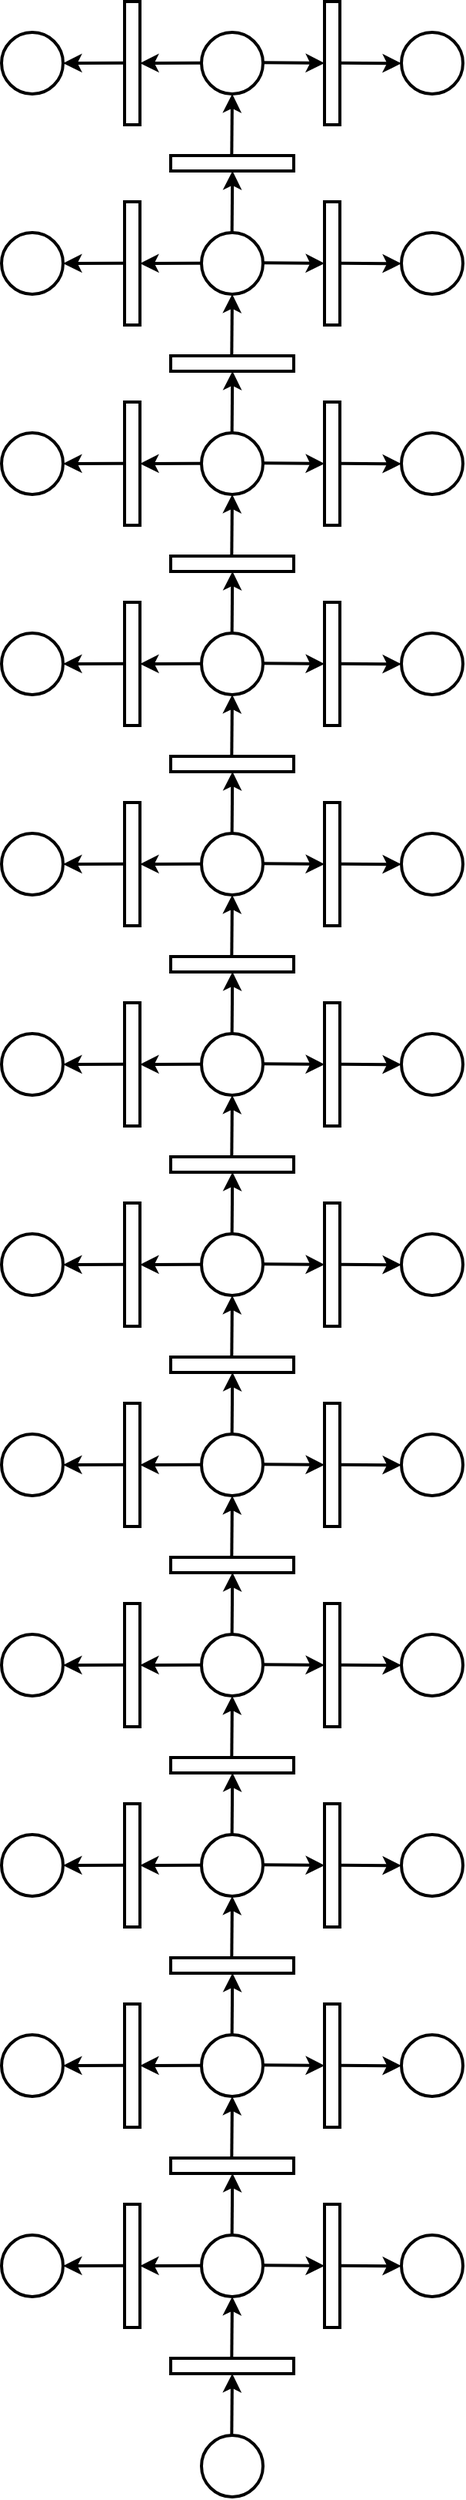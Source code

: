 <mxfile version="20.5.1" type="device"><diagram id="dBR6rt_kWTUoSspfD18B" name="Page-1"><mxGraphModel dx="1793" dy="2309" grid="1" gridSize="10" guides="1" tooltips="1" connect="1" arrows="1" fold="1" page="1" pageScale="1" pageWidth="827" pageHeight="1169" math="0" shadow="0"><root><mxCell id="0"/><mxCell id="1" parent="0"/><mxCell id="56P69AdpKdEKYjWRFR16-1" value="" style="ellipse;whiteSpace=wrap;html=1;aspect=fixed;strokeWidth=2;" vertex="1" parent="1"><mxGeometry x="360" y="990" width="40" height="40" as="geometry"/></mxCell><mxCell id="56P69AdpKdEKYjWRFR16-2" value="" style="endArrow=classic;html=1;rounded=0;strokeWidth=2;" edge="1" parent="1"><mxGeometry width="50" height="50" relative="1" as="geometry"><mxPoint x="379.66" y="1120" as="sourcePoint"/><mxPoint x="380" y="1080" as="targetPoint"/></mxGeometry></mxCell><mxCell id="56P69AdpKdEKYjWRFR16-5" value="" style="endArrow=classic;html=1;rounded=0;strokeWidth=2;" edge="1" parent="1"><mxGeometry width="50" height="50" relative="1" as="geometry"><mxPoint x="379.66" y="1070" as="sourcePoint"/><mxPoint x="380" y="1030" as="targetPoint"/></mxGeometry></mxCell><mxCell id="56P69AdpKdEKYjWRFR16-6" value="" style="ellipse;whiteSpace=wrap;html=1;aspect=fixed;strokeWidth=2;" vertex="1" parent="1"><mxGeometry x="360" y="1120" width="40" height="40" as="geometry"/></mxCell><mxCell id="56P69AdpKdEKYjWRFR16-8" value="" style="rounded=0;whiteSpace=wrap;html=1;strokeWidth=2;" vertex="1" parent="1"><mxGeometry x="340" y="1070" width="80" height="10" as="geometry"/></mxCell><mxCell id="56P69AdpKdEKYjWRFR16-34" value="" style="endArrow=classic;html=1;rounded=0;strokeWidth=2;" edge="1" parent="1"><mxGeometry width="50" height="50" relative="1" as="geometry"><mxPoint x="360" y="1009.83" as="sourcePoint"/><mxPoint x="320" y="1010" as="targetPoint"/></mxGeometry></mxCell><mxCell id="56P69AdpKdEKYjWRFR16-36" value="" style="ellipse;whiteSpace=wrap;html=1;aspect=fixed;strokeWidth=2;" vertex="1" parent="1"><mxGeometry x="230" y="990" width="40" height="40" as="geometry"/></mxCell><mxCell id="56P69AdpKdEKYjWRFR16-39" value="" style="endArrow=classic;html=1;rounded=0;strokeWidth=2;entryX=0;entryY=0.5;entryDx=0;entryDy=0;" edge="1" parent="1" target="56P69AdpKdEKYjWRFR16-66"><mxGeometry width="50" height="50" relative="1" as="geometry"><mxPoint x="400" y="1009.66" as="sourcePoint"/><mxPoint x="440" y="1010" as="targetPoint"/></mxGeometry></mxCell><mxCell id="56P69AdpKdEKYjWRFR16-40" value="" style="ellipse;whiteSpace=wrap;html=1;aspect=fixed;strokeWidth=2;" vertex="1" parent="1"><mxGeometry x="490" y="990" width="40" height="40" as="geometry"/></mxCell><mxCell id="56P69AdpKdEKYjWRFR16-66" value="" style="rounded=0;whiteSpace=wrap;html=1;strokeWidth=2;" vertex="1" parent="1"><mxGeometry x="440" y="970" width="10" height="80" as="geometry"/></mxCell><mxCell id="56P69AdpKdEKYjWRFR16-67" value="" style="endArrow=classic;html=1;rounded=0;strokeWidth=2;entryX=0;entryY=0.5;entryDx=0;entryDy=0;" edge="1" parent="1"><mxGeometry width="50" height="50" relative="1" as="geometry"><mxPoint x="450" y="1009.83" as="sourcePoint"/><mxPoint x="490" y="1010.17" as="targetPoint"/></mxGeometry></mxCell><mxCell id="56P69AdpKdEKYjWRFR16-68" value="" style="rounded=0;whiteSpace=wrap;html=1;strokeWidth=2;" vertex="1" parent="1"><mxGeometry x="310" y="970" width="10" height="80" as="geometry"/></mxCell><mxCell id="56P69AdpKdEKYjWRFR16-69" value="" style="endArrow=classic;html=1;rounded=0;strokeWidth=2;" edge="1" parent="1"><mxGeometry width="50" height="50" relative="1" as="geometry"><mxPoint x="310" y="1009.83" as="sourcePoint"/><mxPoint x="270" y="1010" as="targetPoint"/></mxGeometry></mxCell><mxCell id="56P69AdpKdEKYjWRFR16-70" value="" style="ellipse;whiteSpace=wrap;html=1;aspect=fixed;strokeWidth=2;" vertex="1" parent="1"><mxGeometry x="360" y="860" width="40" height="40" as="geometry"/></mxCell><mxCell id="56P69AdpKdEKYjWRFR16-71" value="" style="endArrow=classic;html=1;rounded=0;strokeWidth=2;" edge="1" parent="1"><mxGeometry width="50" height="50" relative="1" as="geometry"><mxPoint x="379.66" y="940" as="sourcePoint"/><mxPoint x="380.0" y="900" as="targetPoint"/></mxGeometry></mxCell><mxCell id="56P69AdpKdEKYjWRFR16-72" value="" style="rounded=0;whiteSpace=wrap;html=1;strokeWidth=2;" vertex="1" parent="1"><mxGeometry x="340" y="940" width="80" height="10" as="geometry"/></mxCell><mxCell id="56P69AdpKdEKYjWRFR16-73" value="" style="endArrow=classic;html=1;rounded=0;strokeWidth=2;" edge="1" parent="1"><mxGeometry width="50" height="50" relative="1" as="geometry"><mxPoint x="360.0" y="879.83" as="sourcePoint"/><mxPoint x="320.0" y="880" as="targetPoint"/></mxGeometry></mxCell><mxCell id="56P69AdpKdEKYjWRFR16-74" value="" style="ellipse;whiteSpace=wrap;html=1;aspect=fixed;strokeWidth=2;" vertex="1" parent="1"><mxGeometry x="230" y="860" width="40" height="40" as="geometry"/></mxCell><mxCell id="56P69AdpKdEKYjWRFR16-75" value="" style="endArrow=classic;html=1;rounded=0;strokeWidth=2;entryX=0;entryY=0.5;entryDx=0;entryDy=0;" edge="1" parent="1" target="56P69AdpKdEKYjWRFR16-77"><mxGeometry width="50" height="50" relative="1" as="geometry"><mxPoint x="400.0" y="879.66" as="sourcePoint"/><mxPoint x="440" y="880" as="targetPoint"/></mxGeometry></mxCell><mxCell id="56P69AdpKdEKYjWRFR16-76" value="" style="ellipse;whiteSpace=wrap;html=1;aspect=fixed;strokeWidth=2;" vertex="1" parent="1"><mxGeometry x="490" y="860" width="40" height="40" as="geometry"/></mxCell><mxCell id="56P69AdpKdEKYjWRFR16-77" value="" style="rounded=0;whiteSpace=wrap;html=1;strokeWidth=2;" vertex="1" parent="1"><mxGeometry x="440" y="840" width="10" height="80" as="geometry"/></mxCell><mxCell id="56P69AdpKdEKYjWRFR16-78" value="" style="endArrow=classic;html=1;rounded=0;strokeWidth=2;entryX=0;entryY=0.5;entryDx=0;entryDy=0;" edge="1" parent="1"><mxGeometry width="50" height="50" relative="1" as="geometry"><mxPoint x="450.0" y="879.83" as="sourcePoint"/><mxPoint x="490.0" y="880.17" as="targetPoint"/></mxGeometry></mxCell><mxCell id="56P69AdpKdEKYjWRFR16-79" value="" style="rounded=0;whiteSpace=wrap;html=1;strokeWidth=2;" vertex="1" parent="1"><mxGeometry x="310" y="840" width="10" height="80" as="geometry"/></mxCell><mxCell id="56P69AdpKdEKYjWRFR16-80" value="" style="endArrow=classic;html=1;rounded=0;strokeWidth=2;" edge="1" parent="1"><mxGeometry width="50" height="50" relative="1" as="geometry"><mxPoint x="310.0" y="879.83" as="sourcePoint"/><mxPoint x="270.0" y="880" as="targetPoint"/></mxGeometry></mxCell><mxCell id="56P69AdpKdEKYjWRFR16-81" value="" style="endArrow=classic;html=1;rounded=0;strokeWidth=2;" edge="1" parent="1"><mxGeometry width="50" height="50" relative="1" as="geometry"><mxPoint x="379.83" y="990" as="sourcePoint"/><mxPoint x="380.17" y="950" as="targetPoint"/></mxGeometry></mxCell><mxCell id="56P69AdpKdEKYjWRFR16-82" value="" style="ellipse;whiteSpace=wrap;html=1;aspect=fixed;strokeWidth=2;" vertex="1" parent="1"><mxGeometry x="360" y="730" width="40" height="40" as="geometry"/></mxCell><mxCell id="56P69AdpKdEKYjWRFR16-83" value="" style="endArrow=classic;html=1;rounded=0;strokeWidth=2;" edge="1" parent="1"><mxGeometry width="50" height="50" relative="1" as="geometry"><mxPoint x="379.66" y="810" as="sourcePoint"/><mxPoint x="380" y="770" as="targetPoint"/></mxGeometry></mxCell><mxCell id="56P69AdpKdEKYjWRFR16-84" value="" style="rounded=0;whiteSpace=wrap;html=1;strokeWidth=2;" vertex="1" parent="1"><mxGeometry x="340" y="810" width="80" height="10" as="geometry"/></mxCell><mxCell id="56P69AdpKdEKYjWRFR16-85" value="" style="endArrow=classic;html=1;rounded=0;strokeWidth=2;" edge="1" parent="1"><mxGeometry width="50" height="50" relative="1" as="geometry"><mxPoint x="360" y="749.83" as="sourcePoint"/><mxPoint x="320" y="750" as="targetPoint"/></mxGeometry></mxCell><mxCell id="56P69AdpKdEKYjWRFR16-86" value="" style="ellipse;whiteSpace=wrap;html=1;aspect=fixed;strokeWidth=2;" vertex="1" parent="1"><mxGeometry x="230" y="730" width="40" height="40" as="geometry"/></mxCell><mxCell id="56P69AdpKdEKYjWRFR16-87" value="" style="endArrow=classic;html=1;rounded=0;strokeWidth=2;entryX=0;entryY=0.5;entryDx=0;entryDy=0;" edge="1" parent="1" target="56P69AdpKdEKYjWRFR16-89"><mxGeometry width="50" height="50" relative="1" as="geometry"><mxPoint x="400" y="749.66" as="sourcePoint"/><mxPoint x="440" y="750" as="targetPoint"/></mxGeometry></mxCell><mxCell id="56P69AdpKdEKYjWRFR16-88" value="" style="ellipse;whiteSpace=wrap;html=1;aspect=fixed;strokeWidth=2;" vertex="1" parent="1"><mxGeometry x="490" y="730" width="40" height="40" as="geometry"/></mxCell><mxCell id="56P69AdpKdEKYjWRFR16-89" value="" style="rounded=0;whiteSpace=wrap;html=1;strokeWidth=2;" vertex="1" parent="1"><mxGeometry x="440" y="710" width="10" height="80" as="geometry"/></mxCell><mxCell id="56P69AdpKdEKYjWRFR16-90" value="" style="endArrow=classic;html=1;rounded=0;strokeWidth=2;entryX=0;entryY=0.5;entryDx=0;entryDy=0;" edge="1" parent="1"><mxGeometry width="50" height="50" relative="1" as="geometry"><mxPoint x="450.0" y="749.83" as="sourcePoint"/><mxPoint x="490.0" y="750.17" as="targetPoint"/></mxGeometry></mxCell><mxCell id="56P69AdpKdEKYjWRFR16-91" value="" style="rounded=0;whiteSpace=wrap;html=1;strokeWidth=2;" vertex="1" parent="1"><mxGeometry x="310" y="710" width="10" height="80" as="geometry"/></mxCell><mxCell id="56P69AdpKdEKYjWRFR16-92" value="" style="endArrow=classic;html=1;rounded=0;strokeWidth=2;" edge="1" parent="1"><mxGeometry width="50" height="50" relative="1" as="geometry"><mxPoint x="310" y="749.83" as="sourcePoint"/><mxPoint x="270" y="750" as="targetPoint"/></mxGeometry></mxCell><mxCell id="56P69AdpKdEKYjWRFR16-93" value="" style="ellipse;whiteSpace=wrap;html=1;aspect=fixed;strokeWidth=2;" vertex="1" parent="1"><mxGeometry x="360" y="600" width="40" height="40" as="geometry"/></mxCell><mxCell id="56P69AdpKdEKYjWRFR16-94" value="" style="endArrow=classic;html=1;rounded=0;strokeWidth=2;" edge="1" parent="1"><mxGeometry width="50" height="50" relative="1" as="geometry"><mxPoint x="379.66" y="680" as="sourcePoint"/><mxPoint x="380.0" y="640" as="targetPoint"/></mxGeometry></mxCell><mxCell id="56P69AdpKdEKYjWRFR16-95" value="" style="rounded=0;whiteSpace=wrap;html=1;strokeWidth=2;" vertex="1" parent="1"><mxGeometry x="340" y="680" width="80" height="10" as="geometry"/></mxCell><mxCell id="56P69AdpKdEKYjWRFR16-96" value="" style="endArrow=classic;html=1;rounded=0;strokeWidth=2;" edge="1" parent="1"><mxGeometry width="50" height="50" relative="1" as="geometry"><mxPoint x="360.0" y="619.83" as="sourcePoint"/><mxPoint x="320.0" y="620" as="targetPoint"/></mxGeometry></mxCell><mxCell id="56P69AdpKdEKYjWRFR16-97" value="" style="ellipse;whiteSpace=wrap;html=1;aspect=fixed;strokeWidth=2;" vertex="1" parent="1"><mxGeometry x="230" y="600" width="40" height="40" as="geometry"/></mxCell><mxCell id="56P69AdpKdEKYjWRFR16-98" value="" style="endArrow=classic;html=1;rounded=0;strokeWidth=2;entryX=0;entryY=0.5;entryDx=0;entryDy=0;" edge="1" parent="1" target="56P69AdpKdEKYjWRFR16-100"><mxGeometry width="50" height="50" relative="1" as="geometry"><mxPoint x="400.0" y="619.66" as="sourcePoint"/><mxPoint x="440" y="620" as="targetPoint"/></mxGeometry></mxCell><mxCell id="56P69AdpKdEKYjWRFR16-99" value="" style="ellipse;whiteSpace=wrap;html=1;aspect=fixed;strokeWidth=2;" vertex="1" parent="1"><mxGeometry x="490" y="600" width="40" height="40" as="geometry"/></mxCell><mxCell id="56P69AdpKdEKYjWRFR16-100" value="" style="rounded=0;whiteSpace=wrap;html=1;strokeWidth=2;" vertex="1" parent="1"><mxGeometry x="440" y="580" width="10" height="80" as="geometry"/></mxCell><mxCell id="56P69AdpKdEKYjWRFR16-101" value="" style="endArrow=classic;html=1;rounded=0;strokeWidth=2;entryX=0;entryY=0.5;entryDx=0;entryDy=0;" edge="1" parent="1"><mxGeometry width="50" height="50" relative="1" as="geometry"><mxPoint x="450.0" y="619.83" as="sourcePoint"/><mxPoint x="490.0" y="620.17" as="targetPoint"/></mxGeometry></mxCell><mxCell id="56P69AdpKdEKYjWRFR16-102" value="" style="rounded=0;whiteSpace=wrap;html=1;strokeWidth=2;" vertex="1" parent="1"><mxGeometry x="310" y="580" width="10" height="80" as="geometry"/></mxCell><mxCell id="56P69AdpKdEKYjWRFR16-103" value="" style="endArrow=classic;html=1;rounded=0;strokeWidth=2;" edge="1" parent="1"><mxGeometry width="50" height="50" relative="1" as="geometry"><mxPoint x="310.0" y="619.83" as="sourcePoint"/><mxPoint x="270.0" y="620" as="targetPoint"/></mxGeometry></mxCell><mxCell id="56P69AdpKdEKYjWRFR16-104" value="" style="endArrow=classic;html=1;rounded=0;strokeWidth=2;" edge="1" parent="1"><mxGeometry width="50" height="50" relative="1" as="geometry"><mxPoint x="379.83" y="730" as="sourcePoint"/><mxPoint x="380.17" y="690" as="targetPoint"/></mxGeometry></mxCell><mxCell id="56P69AdpKdEKYjWRFR16-105" value="" style="endArrow=classic;html=1;rounded=0;strokeWidth=2;" edge="1" parent="1"><mxGeometry width="50" height="50" relative="1" as="geometry"><mxPoint x="379.83" y="860" as="sourcePoint"/><mxPoint x="380.17" y="820" as="targetPoint"/></mxGeometry></mxCell><mxCell id="56P69AdpKdEKYjWRFR16-107" value="" style="endArrow=classic;html=1;rounded=0;strokeWidth=2;" edge="1" parent="1"><mxGeometry width="50" height="50" relative="1" as="geometry"><mxPoint x="379.83" y="600" as="sourcePoint"/><mxPoint x="380.17" y="560" as="targetPoint"/></mxGeometry></mxCell><mxCell id="56P69AdpKdEKYjWRFR16-108" value="" style="ellipse;whiteSpace=wrap;html=1;aspect=fixed;strokeWidth=2;" vertex="1" parent="1"><mxGeometry x="360" y="470" width="40" height="40" as="geometry"/></mxCell><mxCell id="56P69AdpKdEKYjWRFR16-109" value="" style="endArrow=classic;html=1;rounded=0;strokeWidth=2;" edge="1" parent="1"><mxGeometry width="50" height="50" relative="1" as="geometry"><mxPoint x="379.66" y="550" as="sourcePoint"/><mxPoint x="380.0" y="510" as="targetPoint"/></mxGeometry></mxCell><mxCell id="56P69AdpKdEKYjWRFR16-110" value="" style="rounded=0;whiteSpace=wrap;html=1;strokeWidth=2;" vertex="1" parent="1"><mxGeometry x="340" y="550" width="80" height="10" as="geometry"/></mxCell><mxCell id="56P69AdpKdEKYjWRFR16-111" value="" style="endArrow=classic;html=1;rounded=0;strokeWidth=2;" edge="1" parent="1"><mxGeometry width="50" height="50" relative="1" as="geometry"><mxPoint x="360.0" y="489.83" as="sourcePoint"/><mxPoint x="320.0" y="490" as="targetPoint"/></mxGeometry></mxCell><mxCell id="56P69AdpKdEKYjWRFR16-112" value="" style="ellipse;whiteSpace=wrap;html=1;aspect=fixed;strokeWidth=2;" vertex="1" parent="1"><mxGeometry x="230" y="470" width="40" height="40" as="geometry"/></mxCell><mxCell id="56P69AdpKdEKYjWRFR16-113" value="" style="endArrow=classic;html=1;rounded=0;strokeWidth=2;entryX=0;entryY=0.5;entryDx=0;entryDy=0;" edge="1" parent="1" target="56P69AdpKdEKYjWRFR16-115"><mxGeometry width="50" height="50" relative="1" as="geometry"><mxPoint x="400.0" y="489.66" as="sourcePoint"/><mxPoint x="440" y="490" as="targetPoint"/></mxGeometry></mxCell><mxCell id="56P69AdpKdEKYjWRFR16-114" value="" style="ellipse;whiteSpace=wrap;html=1;aspect=fixed;strokeWidth=2;" vertex="1" parent="1"><mxGeometry x="490" y="470" width="40" height="40" as="geometry"/></mxCell><mxCell id="56P69AdpKdEKYjWRFR16-115" value="" style="rounded=0;whiteSpace=wrap;html=1;strokeWidth=2;" vertex="1" parent="1"><mxGeometry x="440" y="450" width="10" height="80" as="geometry"/></mxCell><mxCell id="56P69AdpKdEKYjWRFR16-116" value="" style="endArrow=classic;html=1;rounded=0;strokeWidth=2;entryX=0;entryY=0.5;entryDx=0;entryDy=0;" edge="1" parent="1"><mxGeometry width="50" height="50" relative="1" as="geometry"><mxPoint x="450.0" y="489.83" as="sourcePoint"/><mxPoint x="490.0" y="490.17" as="targetPoint"/></mxGeometry></mxCell><mxCell id="56P69AdpKdEKYjWRFR16-117" value="" style="rounded=0;whiteSpace=wrap;html=1;strokeWidth=2;" vertex="1" parent="1"><mxGeometry x="310" y="450" width="10" height="80" as="geometry"/></mxCell><mxCell id="56P69AdpKdEKYjWRFR16-118" value="" style="endArrow=classic;html=1;rounded=0;strokeWidth=2;" edge="1" parent="1"><mxGeometry width="50" height="50" relative="1" as="geometry"><mxPoint x="310.0" y="489.83" as="sourcePoint"/><mxPoint x="270.0" y="490" as="targetPoint"/></mxGeometry></mxCell><mxCell id="56P69AdpKdEKYjWRFR16-119" value="" style="ellipse;whiteSpace=wrap;html=1;aspect=fixed;strokeWidth=2;" vertex="1" parent="1"><mxGeometry x="360" y="340" width="40" height="40" as="geometry"/></mxCell><mxCell id="56P69AdpKdEKYjWRFR16-120" value="" style="endArrow=classic;html=1;rounded=0;strokeWidth=2;" edge="1" parent="1"><mxGeometry width="50" height="50" relative="1" as="geometry"><mxPoint x="379.66" y="420" as="sourcePoint"/><mxPoint x="380.0" y="380" as="targetPoint"/></mxGeometry></mxCell><mxCell id="56P69AdpKdEKYjWRFR16-121" value="" style="rounded=0;whiteSpace=wrap;html=1;strokeWidth=2;" vertex="1" parent="1"><mxGeometry x="340" y="420" width="80" height="10" as="geometry"/></mxCell><mxCell id="56P69AdpKdEKYjWRFR16-122" value="" style="endArrow=classic;html=1;rounded=0;strokeWidth=2;" edge="1" parent="1"><mxGeometry width="50" height="50" relative="1" as="geometry"><mxPoint x="360.0" y="359.83" as="sourcePoint"/><mxPoint x="320.0" y="360" as="targetPoint"/></mxGeometry></mxCell><mxCell id="56P69AdpKdEKYjWRFR16-123" value="" style="ellipse;whiteSpace=wrap;html=1;aspect=fixed;strokeWidth=2;" vertex="1" parent="1"><mxGeometry x="230" y="340" width="40" height="40" as="geometry"/></mxCell><mxCell id="56P69AdpKdEKYjWRFR16-124" value="" style="endArrow=classic;html=1;rounded=0;strokeWidth=2;entryX=0;entryY=0.5;entryDx=0;entryDy=0;" edge="1" parent="1" target="56P69AdpKdEKYjWRFR16-126"><mxGeometry width="50" height="50" relative="1" as="geometry"><mxPoint x="400.0" y="359.66" as="sourcePoint"/><mxPoint x="440" y="360" as="targetPoint"/></mxGeometry></mxCell><mxCell id="56P69AdpKdEKYjWRFR16-125" value="" style="ellipse;whiteSpace=wrap;html=1;aspect=fixed;strokeWidth=2;" vertex="1" parent="1"><mxGeometry x="490" y="340" width="40" height="40" as="geometry"/></mxCell><mxCell id="56P69AdpKdEKYjWRFR16-126" value="" style="rounded=0;whiteSpace=wrap;html=1;strokeWidth=2;" vertex="1" parent="1"><mxGeometry x="440" y="320" width="10" height="80" as="geometry"/></mxCell><mxCell id="56P69AdpKdEKYjWRFR16-127" value="" style="endArrow=classic;html=1;rounded=0;strokeWidth=2;entryX=0;entryY=0.5;entryDx=0;entryDy=0;" edge="1" parent="1"><mxGeometry width="50" height="50" relative="1" as="geometry"><mxPoint x="450.0" y="359.83" as="sourcePoint"/><mxPoint x="490.0" y="360.17" as="targetPoint"/></mxGeometry></mxCell><mxCell id="56P69AdpKdEKYjWRFR16-128" value="" style="rounded=0;whiteSpace=wrap;html=1;strokeWidth=2;" vertex="1" parent="1"><mxGeometry x="310" y="320" width="10" height="80" as="geometry"/></mxCell><mxCell id="56P69AdpKdEKYjWRFR16-129" value="" style="endArrow=classic;html=1;rounded=0;strokeWidth=2;" edge="1" parent="1"><mxGeometry width="50" height="50" relative="1" as="geometry"><mxPoint x="310.0" y="359.83" as="sourcePoint"/><mxPoint x="270.0" y="360" as="targetPoint"/></mxGeometry></mxCell><mxCell id="56P69AdpKdEKYjWRFR16-130" value="" style="endArrow=classic;html=1;rounded=0;strokeWidth=2;" edge="1" parent="1"><mxGeometry width="50" height="50" relative="1" as="geometry"><mxPoint x="379.83" y="470" as="sourcePoint"/><mxPoint x="380.17" y="430" as="targetPoint"/></mxGeometry></mxCell><mxCell id="56P69AdpKdEKYjWRFR16-131" value="" style="ellipse;whiteSpace=wrap;html=1;aspect=fixed;strokeWidth=2;" vertex="1" parent="1"><mxGeometry x="360" y="210" width="40" height="40" as="geometry"/></mxCell><mxCell id="56P69AdpKdEKYjWRFR16-132" value="" style="endArrow=classic;html=1;rounded=0;strokeWidth=2;" edge="1" parent="1"><mxGeometry width="50" height="50" relative="1" as="geometry"><mxPoint x="379.66" y="290" as="sourcePoint"/><mxPoint x="380.0" y="250" as="targetPoint"/></mxGeometry></mxCell><mxCell id="56P69AdpKdEKYjWRFR16-133" value="" style="rounded=0;whiteSpace=wrap;html=1;strokeWidth=2;" vertex="1" parent="1"><mxGeometry x="340" y="290" width="80" height="10" as="geometry"/></mxCell><mxCell id="56P69AdpKdEKYjWRFR16-134" value="" style="endArrow=classic;html=1;rounded=0;strokeWidth=2;" edge="1" parent="1"><mxGeometry width="50" height="50" relative="1" as="geometry"><mxPoint x="360.0" y="229.83" as="sourcePoint"/><mxPoint x="320.0" y="230" as="targetPoint"/></mxGeometry></mxCell><mxCell id="56P69AdpKdEKYjWRFR16-135" value="" style="ellipse;whiteSpace=wrap;html=1;aspect=fixed;strokeWidth=2;" vertex="1" parent="1"><mxGeometry x="230" y="210" width="40" height="40" as="geometry"/></mxCell><mxCell id="56P69AdpKdEKYjWRFR16-136" value="" style="endArrow=classic;html=1;rounded=0;strokeWidth=2;entryX=0;entryY=0.5;entryDx=0;entryDy=0;" edge="1" parent="1" target="56P69AdpKdEKYjWRFR16-138"><mxGeometry width="50" height="50" relative="1" as="geometry"><mxPoint x="400.0" y="229.66" as="sourcePoint"/><mxPoint x="440" y="230" as="targetPoint"/></mxGeometry></mxCell><mxCell id="56P69AdpKdEKYjWRFR16-137" value="" style="ellipse;whiteSpace=wrap;html=1;aspect=fixed;strokeWidth=2;" vertex="1" parent="1"><mxGeometry x="490" y="210" width="40" height="40" as="geometry"/></mxCell><mxCell id="56P69AdpKdEKYjWRFR16-138" value="" style="rounded=0;whiteSpace=wrap;html=1;strokeWidth=2;" vertex="1" parent="1"><mxGeometry x="440" y="190" width="10" height="80" as="geometry"/></mxCell><mxCell id="56P69AdpKdEKYjWRFR16-139" value="" style="endArrow=classic;html=1;rounded=0;strokeWidth=2;entryX=0;entryY=0.5;entryDx=0;entryDy=0;" edge="1" parent="1"><mxGeometry width="50" height="50" relative="1" as="geometry"><mxPoint x="450.0" y="229.83" as="sourcePoint"/><mxPoint x="490.0" y="230.17" as="targetPoint"/></mxGeometry></mxCell><mxCell id="56P69AdpKdEKYjWRFR16-140" value="" style="rounded=0;whiteSpace=wrap;html=1;strokeWidth=2;" vertex="1" parent="1"><mxGeometry x="310" y="190" width="10" height="80" as="geometry"/></mxCell><mxCell id="56P69AdpKdEKYjWRFR16-141" value="" style="endArrow=classic;html=1;rounded=0;strokeWidth=2;" edge="1" parent="1"><mxGeometry width="50" height="50" relative="1" as="geometry"><mxPoint x="310.0" y="229.83" as="sourcePoint"/><mxPoint x="270.0" y="230" as="targetPoint"/></mxGeometry></mxCell><mxCell id="56P69AdpKdEKYjWRFR16-142" value="" style="ellipse;whiteSpace=wrap;html=1;aspect=fixed;strokeWidth=2;" vertex="1" parent="1"><mxGeometry x="360" y="80" width="40" height="40" as="geometry"/></mxCell><mxCell id="56P69AdpKdEKYjWRFR16-143" value="" style="endArrow=classic;html=1;rounded=0;strokeWidth=2;" edge="1" parent="1"><mxGeometry width="50" height="50" relative="1" as="geometry"><mxPoint x="379.66" y="160" as="sourcePoint"/><mxPoint x="380.0" y="120" as="targetPoint"/></mxGeometry></mxCell><mxCell id="56P69AdpKdEKYjWRFR16-144" value="" style="rounded=0;whiteSpace=wrap;html=1;strokeWidth=2;" vertex="1" parent="1"><mxGeometry x="340" y="160" width="80" height="10" as="geometry"/></mxCell><mxCell id="56P69AdpKdEKYjWRFR16-145" value="" style="endArrow=classic;html=1;rounded=0;strokeWidth=2;" edge="1" parent="1"><mxGeometry width="50" height="50" relative="1" as="geometry"><mxPoint x="360.0" y="99.83" as="sourcePoint"/><mxPoint x="320.0" y="100" as="targetPoint"/></mxGeometry></mxCell><mxCell id="56P69AdpKdEKYjWRFR16-146" value="" style="ellipse;whiteSpace=wrap;html=1;aspect=fixed;strokeWidth=2;" vertex="1" parent="1"><mxGeometry x="230" y="80" width="40" height="40" as="geometry"/></mxCell><mxCell id="56P69AdpKdEKYjWRFR16-147" value="" style="endArrow=classic;html=1;rounded=0;strokeWidth=2;entryX=0;entryY=0.5;entryDx=0;entryDy=0;" edge="1" parent="1" target="56P69AdpKdEKYjWRFR16-149"><mxGeometry width="50" height="50" relative="1" as="geometry"><mxPoint x="400.0" y="99.66" as="sourcePoint"/><mxPoint x="440" y="100" as="targetPoint"/></mxGeometry></mxCell><mxCell id="56P69AdpKdEKYjWRFR16-148" value="" style="ellipse;whiteSpace=wrap;html=1;aspect=fixed;strokeWidth=2;" vertex="1" parent="1"><mxGeometry x="490" y="80" width="40" height="40" as="geometry"/></mxCell><mxCell id="56P69AdpKdEKYjWRFR16-149" value="" style="rounded=0;whiteSpace=wrap;html=1;strokeWidth=2;" vertex="1" parent="1"><mxGeometry x="440" y="60" width="10" height="80" as="geometry"/></mxCell><mxCell id="56P69AdpKdEKYjWRFR16-150" value="" style="endArrow=classic;html=1;rounded=0;strokeWidth=2;entryX=0;entryY=0.5;entryDx=0;entryDy=0;" edge="1" parent="1"><mxGeometry width="50" height="50" relative="1" as="geometry"><mxPoint x="450.0" y="99.83" as="sourcePoint"/><mxPoint x="490.0" y="100.17" as="targetPoint"/></mxGeometry></mxCell><mxCell id="56P69AdpKdEKYjWRFR16-151" value="" style="rounded=0;whiteSpace=wrap;html=1;strokeWidth=2;" vertex="1" parent="1"><mxGeometry x="310" y="60" width="10" height="80" as="geometry"/></mxCell><mxCell id="56P69AdpKdEKYjWRFR16-152" value="" style="endArrow=classic;html=1;rounded=0;strokeWidth=2;" edge="1" parent="1"><mxGeometry width="50" height="50" relative="1" as="geometry"><mxPoint x="310.0" y="99.83" as="sourcePoint"/><mxPoint x="270.0" y="100" as="targetPoint"/></mxGeometry></mxCell><mxCell id="56P69AdpKdEKYjWRFR16-153" value="" style="endArrow=classic;html=1;rounded=0;strokeWidth=2;" edge="1" parent="1"><mxGeometry width="50" height="50" relative="1" as="geometry"><mxPoint x="379.83" y="210" as="sourcePoint"/><mxPoint x="380.17" y="170" as="targetPoint"/></mxGeometry></mxCell><mxCell id="56P69AdpKdEKYjWRFR16-154" value="" style="endArrow=classic;html=1;rounded=0;strokeWidth=2;" edge="1" parent="1"><mxGeometry width="50" height="50" relative="1" as="geometry"><mxPoint x="379.83" y="340" as="sourcePoint"/><mxPoint x="380.17" y="300" as="targetPoint"/></mxGeometry></mxCell><mxCell id="56P69AdpKdEKYjWRFR16-155" value="" style="endArrow=classic;html=1;rounded=0;strokeWidth=2;" edge="1" parent="1"><mxGeometry width="50" height="50" relative="1" as="geometry"><mxPoint x="379.83" y="80" as="sourcePoint"/><mxPoint x="380.17" y="40" as="targetPoint"/></mxGeometry></mxCell><mxCell id="56P69AdpKdEKYjWRFR16-156" value="" style="ellipse;whiteSpace=wrap;html=1;aspect=fixed;strokeWidth=2;" vertex="1" parent="1"><mxGeometry x="360" y="-50" width="40" height="40" as="geometry"/></mxCell><mxCell id="56P69AdpKdEKYjWRFR16-157" value="" style="endArrow=classic;html=1;rounded=0;strokeWidth=2;" edge="1" parent="1"><mxGeometry width="50" height="50" relative="1" as="geometry"><mxPoint x="379.66" y="30" as="sourcePoint"/><mxPoint x="380" y="-10" as="targetPoint"/></mxGeometry></mxCell><mxCell id="56P69AdpKdEKYjWRFR16-158" value="" style="rounded=0;whiteSpace=wrap;html=1;strokeWidth=2;" vertex="1" parent="1"><mxGeometry x="340" y="30" width="80" height="10" as="geometry"/></mxCell><mxCell id="56P69AdpKdEKYjWRFR16-159" value="" style="endArrow=classic;html=1;rounded=0;strokeWidth=2;" edge="1" parent="1"><mxGeometry width="50" height="50" relative="1" as="geometry"><mxPoint x="360" y="-30.17" as="sourcePoint"/><mxPoint x="320" y="-30" as="targetPoint"/></mxGeometry></mxCell><mxCell id="56P69AdpKdEKYjWRFR16-160" value="" style="ellipse;whiteSpace=wrap;html=1;aspect=fixed;strokeWidth=2;" vertex="1" parent="1"><mxGeometry x="230" y="-50" width="40" height="40" as="geometry"/></mxCell><mxCell id="56P69AdpKdEKYjWRFR16-161" value="" style="endArrow=classic;html=1;rounded=0;strokeWidth=2;entryX=0;entryY=0.5;entryDx=0;entryDy=0;" edge="1" parent="1" target="56P69AdpKdEKYjWRFR16-163"><mxGeometry width="50" height="50" relative="1" as="geometry"><mxPoint x="400" y="-30.34" as="sourcePoint"/><mxPoint x="440" y="-30" as="targetPoint"/></mxGeometry></mxCell><mxCell id="56P69AdpKdEKYjWRFR16-162" value="" style="ellipse;whiteSpace=wrap;html=1;aspect=fixed;strokeWidth=2;" vertex="1" parent="1"><mxGeometry x="490" y="-50" width="40" height="40" as="geometry"/></mxCell><mxCell id="56P69AdpKdEKYjWRFR16-163" value="" style="rounded=0;whiteSpace=wrap;html=1;strokeWidth=2;" vertex="1" parent="1"><mxGeometry x="440" y="-70" width="10" height="80" as="geometry"/></mxCell><mxCell id="56P69AdpKdEKYjWRFR16-164" value="" style="endArrow=classic;html=1;rounded=0;strokeWidth=2;entryX=0;entryY=0.5;entryDx=0;entryDy=0;" edge="1" parent="1"><mxGeometry width="50" height="50" relative="1" as="geometry"><mxPoint x="450" y="-30.17" as="sourcePoint"/><mxPoint x="490" y="-29.83" as="targetPoint"/></mxGeometry></mxCell><mxCell id="56P69AdpKdEKYjWRFR16-165" value="" style="rounded=0;whiteSpace=wrap;html=1;strokeWidth=2;" vertex="1" parent="1"><mxGeometry x="310" y="-70" width="10" height="80" as="geometry"/></mxCell><mxCell id="56P69AdpKdEKYjWRFR16-166" value="" style="endArrow=classic;html=1;rounded=0;strokeWidth=2;" edge="1" parent="1"><mxGeometry width="50" height="50" relative="1" as="geometry"><mxPoint x="310" y="-30.17" as="sourcePoint"/><mxPoint x="270" y="-30" as="targetPoint"/></mxGeometry></mxCell><mxCell id="56P69AdpKdEKYjWRFR16-167" value="" style="ellipse;whiteSpace=wrap;html=1;aspect=fixed;strokeWidth=2;" vertex="1" parent="1"><mxGeometry x="360" y="-180" width="40" height="40" as="geometry"/></mxCell><mxCell id="56P69AdpKdEKYjWRFR16-168" value="" style="endArrow=classic;html=1;rounded=0;strokeWidth=2;" edge="1" parent="1"><mxGeometry width="50" height="50" relative="1" as="geometry"><mxPoint x="379.66" y="-100" as="sourcePoint"/><mxPoint x="380" y="-140" as="targetPoint"/></mxGeometry></mxCell><mxCell id="56P69AdpKdEKYjWRFR16-169" value="" style="rounded=0;whiteSpace=wrap;html=1;strokeWidth=2;" vertex="1" parent="1"><mxGeometry x="340" y="-100" width="80" height="10" as="geometry"/></mxCell><mxCell id="56P69AdpKdEKYjWRFR16-170" value="" style="endArrow=classic;html=1;rounded=0;strokeWidth=2;" edge="1" parent="1"><mxGeometry width="50" height="50" relative="1" as="geometry"><mxPoint x="360" y="-160.17" as="sourcePoint"/><mxPoint x="320" y="-160" as="targetPoint"/></mxGeometry></mxCell><mxCell id="56P69AdpKdEKYjWRFR16-171" value="" style="ellipse;whiteSpace=wrap;html=1;aspect=fixed;strokeWidth=2;" vertex="1" parent="1"><mxGeometry x="230" y="-180" width="40" height="40" as="geometry"/></mxCell><mxCell id="56P69AdpKdEKYjWRFR16-172" value="" style="endArrow=classic;html=1;rounded=0;strokeWidth=2;entryX=0;entryY=0.5;entryDx=0;entryDy=0;" edge="1" parent="1" target="56P69AdpKdEKYjWRFR16-174"><mxGeometry width="50" height="50" relative="1" as="geometry"><mxPoint x="400" y="-160.34" as="sourcePoint"/><mxPoint x="440" y="-160" as="targetPoint"/></mxGeometry></mxCell><mxCell id="56P69AdpKdEKYjWRFR16-173" value="" style="ellipse;whiteSpace=wrap;html=1;aspect=fixed;strokeWidth=2;" vertex="1" parent="1"><mxGeometry x="490" y="-180" width="40" height="40" as="geometry"/></mxCell><mxCell id="56P69AdpKdEKYjWRFR16-174" value="" style="rounded=0;whiteSpace=wrap;html=1;strokeWidth=2;" vertex="1" parent="1"><mxGeometry x="440" y="-200" width="10" height="80" as="geometry"/></mxCell><mxCell id="56P69AdpKdEKYjWRFR16-175" value="" style="endArrow=classic;html=1;rounded=0;strokeWidth=2;entryX=0;entryY=0.5;entryDx=0;entryDy=0;" edge="1" parent="1"><mxGeometry width="50" height="50" relative="1" as="geometry"><mxPoint x="450" y="-160.17" as="sourcePoint"/><mxPoint x="490" y="-159.83" as="targetPoint"/></mxGeometry></mxCell><mxCell id="56P69AdpKdEKYjWRFR16-176" value="" style="rounded=0;whiteSpace=wrap;html=1;strokeWidth=2;" vertex="1" parent="1"><mxGeometry x="310" y="-200" width="10" height="80" as="geometry"/></mxCell><mxCell id="56P69AdpKdEKYjWRFR16-177" value="" style="endArrow=classic;html=1;rounded=0;strokeWidth=2;" edge="1" parent="1"><mxGeometry width="50" height="50" relative="1" as="geometry"><mxPoint x="310" y="-160.17" as="sourcePoint"/><mxPoint x="270" y="-160" as="targetPoint"/></mxGeometry></mxCell><mxCell id="56P69AdpKdEKYjWRFR16-178" value="" style="endArrow=classic;html=1;rounded=0;strokeWidth=2;" edge="1" parent="1"><mxGeometry width="50" height="50" relative="1" as="geometry"><mxPoint x="379.83" y="-50" as="sourcePoint"/><mxPoint x="380.17" y="-90" as="targetPoint"/></mxGeometry></mxCell><mxCell id="56P69AdpKdEKYjWRFR16-179" value="" style="ellipse;whiteSpace=wrap;html=1;aspect=fixed;strokeWidth=2;" vertex="1" parent="1"><mxGeometry x="360" y="-310" width="40" height="40" as="geometry"/></mxCell><mxCell id="56P69AdpKdEKYjWRFR16-180" value="" style="endArrow=classic;html=1;rounded=0;strokeWidth=2;" edge="1" parent="1"><mxGeometry width="50" height="50" relative="1" as="geometry"><mxPoint x="379.66" y="-230" as="sourcePoint"/><mxPoint x="380" y="-270" as="targetPoint"/></mxGeometry></mxCell><mxCell id="56P69AdpKdEKYjWRFR16-181" value="" style="rounded=0;whiteSpace=wrap;html=1;strokeWidth=2;" vertex="1" parent="1"><mxGeometry x="340" y="-230" width="80" height="10" as="geometry"/></mxCell><mxCell id="56P69AdpKdEKYjWRFR16-182" value="" style="endArrow=classic;html=1;rounded=0;strokeWidth=2;" edge="1" parent="1"><mxGeometry width="50" height="50" relative="1" as="geometry"><mxPoint x="360" y="-290.17" as="sourcePoint"/><mxPoint x="320" y="-290" as="targetPoint"/></mxGeometry></mxCell><mxCell id="56P69AdpKdEKYjWRFR16-183" value="" style="ellipse;whiteSpace=wrap;html=1;aspect=fixed;strokeWidth=2;" vertex="1" parent="1"><mxGeometry x="230" y="-310" width="40" height="40" as="geometry"/></mxCell><mxCell id="56P69AdpKdEKYjWRFR16-184" value="" style="endArrow=classic;html=1;rounded=0;strokeWidth=2;entryX=0;entryY=0.5;entryDx=0;entryDy=0;" edge="1" parent="1" target="56P69AdpKdEKYjWRFR16-186"><mxGeometry width="50" height="50" relative="1" as="geometry"><mxPoint x="400" y="-290.34" as="sourcePoint"/><mxPoint x="440" y="-290" as="targetPoint"/></mxGeometry></mxCell><mxCell id="56P69AdpKdEKYjWRFR16-185" value="" style="ellipse;whiteSpace=wrap;html=1;aspect=fixed;strokeWidth=2;" vertex="1" parent="1"><mxGeometry x="490" y="-310" width="40" height="40" as="geometry"/></mxCell><mxCell id="56P69AdpKdEKYjWRFR16-186" value="" style="rounded=0;whiteSpace=wrap;html=1;strokeWidth=2;" vertex="1" parent="1"><mxGeometry x="440" y="-330" width="10" height="80" as="geometry"/></mxCell><mxCell id="56P69AdpKdEKYjWRFR16-187" value="" style="endArrow=classic;html=1;rounded=0;strokeWidth=2;entryX=0;entryY=0.5;entryDx=0;entryDy=0;" edge="1" parent="1"><mxGeometry width="50" height="50" relative="1" as="geometry"><mxPoint x="450" y="-290.17" as="sourcePoint"/><mxPoint x="490" y="-289.83" as="targetPoint"/></mxGeometry></mxCell><mxCell id="56P69AdpKdEKYjWRFR16-188" value="" style="rounded=0;whiteSpace=wrap;html=1;strokeWidth=2;" vertex="1" parent="1"><mxGeometry x="310" y="-330" width="10" height="80" as="geometry"/></mxCell><mxCell id="56P69AdpKdEKYjWRFR16-189" value="" style="endArrow=classic;html=1;rounded=0;strokeWidth=2;" edge="1" parent="1"><mxGeometry width="50" height="50" relative="1" as="geometry"><mxPoint x="310" y="-290.17" as="sourcePoint"/><mxPoint x="270" y="-290" as="targetPoint"/></mxGeometry></mxCell><mxCell id="56P69AdpKdEKYjWRFR16-190" value="" style="ellipse;whiteSpace=wrap;html=1;aspect=fixed;strokeWidth=2;" vertex="1" parent="1"><mxGeometry x="360" y="-440" width="40" height="40" as="geometry"/></mxCell><mxCell id="56P69AdpKdEKYjWRFR16-191" value="" style="endArrow=classic;html=1;rounded=0;strokeWidth=2;" edge="1" parent="1"><mxGeometry width="50" height="50" relative="1" as="geometry"><mxPoint x="379.66" y="-360" as="sourcePoint"/><mxPoint x="380" y="-400" as="targetPoint"/></mxGeometry></mxCell><mxCell id="56P69AdpKdEKYjWRFR16-192" value="" style="rounded=0;whiteSpace=wrap;html=1;strokeWidth=2;" vertex="1" parent="1"><mxGeometry x="340" y="-360" width="80" height="10" as="geometry"/></mxCell><mxCell id="56P69AdpKdEKYjWRFR16-193" value="" style="endArrow=classic;html=1;rounded=0;strokeWidth=2;" edge="1" parent="1"><mxGeometry width="50" height="50" relative="1" as="geometry"><mxPoint x="360" y="-420.17" as="sourcePoint"/><mxPoint x="320" y="-420" as="targetPoint"/></mxGeometry></mxCell><mxCell id="56P69AdpKdEKYjWRFR16-194" value="" style="ellipse;whiteSpace=wrap;html=1;aspect=fixed;strokeWidth=2;" vertex="1" parent="1"><mxGeometry x="230" y="-440" width="40" height="40" as="geometry"/></mxCell><mxCell id="56P69AdpKdEKYjWRFR16-195" value="" style="endArrow=classic;html=1;rounded=0;strokeWidth=2;entryX=0;entryY=0.5;entryDx=0;entryDy=0;" edge="1" parent="1" target="56P69AdpKdEKYjWRFR16-197"><mxGeometry width="50" height="50" relative="1" as="geometry"><mxPoint x="400" y="-420.34" as="sourcePoint"/><mxPoint x="440" y="-420" as="targetPoint"/></mxGeometry></mxCell><mxCell id="56P69AdpKdEKYjWRFR16-196" value="" style="ellipse;whiteSpace=wrap;html=1;aspect=fixed;strokeWidth=2;" vertex="1" parent="1"><mxGeometry x="490" y="-440" width="40" height="40" as="geometry"/></mxCell><mxCell id="56P69AdpKdEKYjWRFR16-197" value="" style="rounded=0;whiteSpace=wrap;html=1;strokeWidth=2;" vertex="1" parent="1"><mxGeometry x="440" y="-460" width="10" height="80" as="geometry"/></mxCell><mxCell id="56P69AdpKdEKYjWRFR16-198" value="" style="endArrow=classic;html=1;rounded=0;strokeWidth=2;entryX=0;entryY=0.5;entryDx=0;entryDy=0;" edge="1" parent="1"><mxGeometry width="50" height="50" relative="1" as="geometry"><mxPoint x="450" y="-420.17" as="sourcePoint"/><mxPoint x="490" y="-419.83" as="targetPoint"/></mxGeometry></mxCell><mxCell id="56P69AdpKdEKYjWRFR16-199" value="" style="rounded=0;whiteSpace=wrap;html=1;strokeWidth=2;" vertex="1" parent="1"><mxGeometry x="310" y="-460" width="10" height="80" as="geometry"/></mxCell><mxCell id="56P69AdpKdEKYjWRFR16-200" value="" style="endArrow=classic;html=1;rounded=0;strokeWidth=2;" edge="1" parent="1"><mxGeometry width="50" height="50" relative="1" as="geometry"><mxPoint x="310" y="-420.17" as="sourcePoint"/><mxPoint x="270" y="-420" as="targetPoint"/></mxGeometry></mxCell><mxCell id="56P69AdpKdEKYjWRFR16-201" value="" style="endArrow=classic;html=1;rounded=0;strokeWidth=2;" edge="1" parent="1"><mxGeometry width="50" height="50" relative="1" as="geometry"><mxPoint x="379.83" y="-310" as="sourcePoint"/><mxPoint x="380.17" y="-350" as="targetPoint"/></mxGeometry></mxCell><mxCell id="56P69AdpKdEKYjWRFR16-202" value="" style="endArrow=classic;html=1;rounded=0;strokeWidth=2;" edge="1" parent="1"><mxGeometry width="50" height="50" relative="1" as="geometry"><mxPoint x="379.83" y="-180" as="sourcePoint"/><mxPoint x="380.17" y="-220" as="targetPoint"/></mxGeometry></mxCell></root></mxGraphModel></diagram></mxfile>